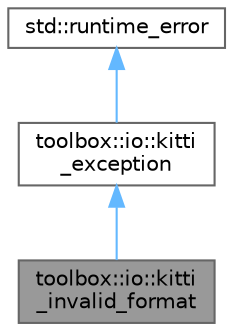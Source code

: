 digraph "toolbox::io::kitti_invalid_format"
{
 // LATEX_PDF_SIZE
  bgcolor="transparent";
  edge [fontname=Helvetica,fontsize=10,labelfontname=Helvetica,labelfontsize=10];
  node [fontname=Helvetica,fontsize=10,shape=box,height=0.2,width=0.4];
  Node1 [id="Node000001",label="toolbox::io::kitti\l_invalid_format",height=0.2,width=0.4,color="gray40", fillcolor="grey60", style="filled", fontcolor="black",tooltip="Exception thrown when file format is invalid."];
  Node2 -> Node1 [id="edge1_Node000001_Node000002",dir="back",color="steelblue1",style="solid",tooltip=" "];
  Node2 [id="Node000002",label="toolbox::io::kitti\l_exception",height=0.2,width=0.4,color="gray40", fillcolor="white", style="filled",URL="$classtoolbox_1_1io_1_1kitti__exception.html",tooltip="Base exception for KITTI dataset operations."];
  Node3 -> Node2 [id="edge2_Node000002_Node000003",dir="back",color="steelblue1",style="solid",tooltip=" "];
  Node3 [id="Node000003",label="std::runtime_error",height=0.2,width=0.4,color="gray40", fillcolor="white", style="filled",tooltip=" "];
}
